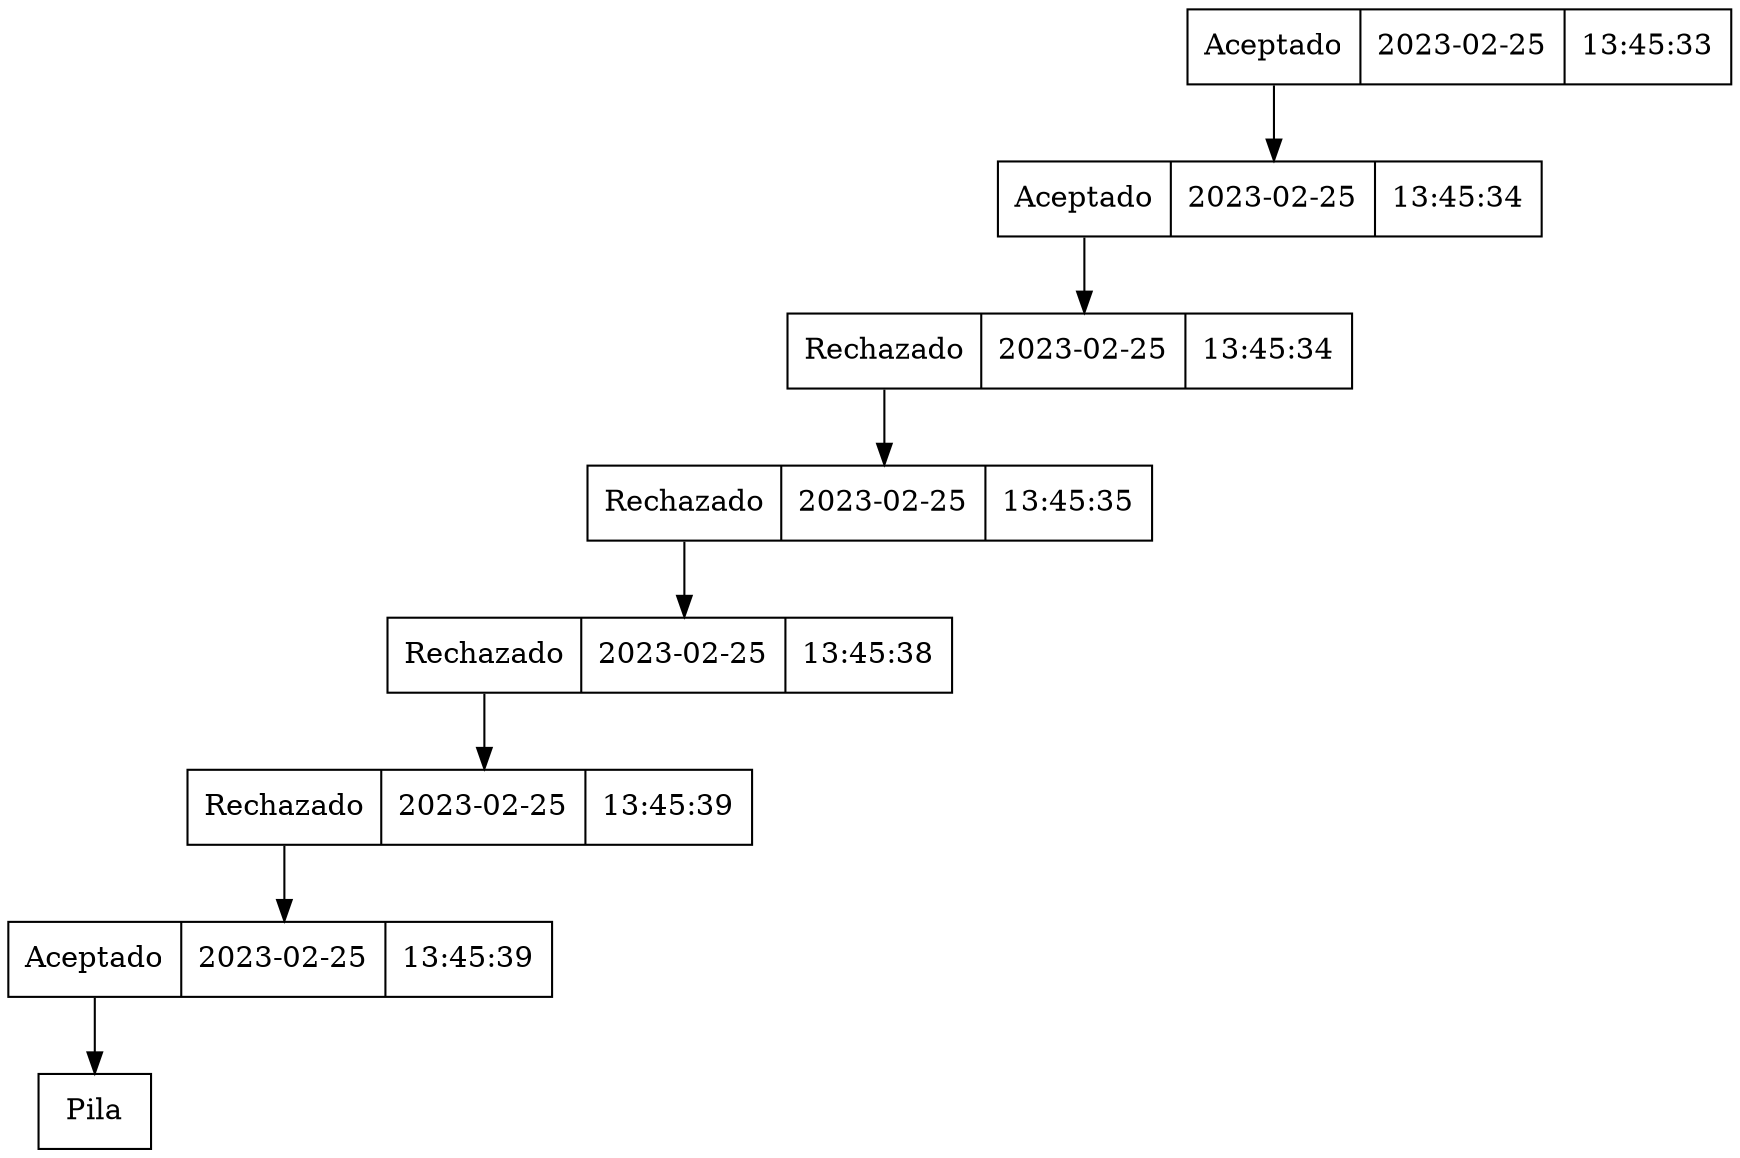 digraph G {
node [shape= record, height = 0.5]
nodo0[label = "<f0>Aceptado|<f1> 2023-02-25|<f2> 13:45:39"]
nodo1[label = "<f0>Rechazado|<f1> 2023-02-25|<f2> 13:45:39"]
nodo2[label = "<f0>Rechazado|<f1> 2023-02-25|<f2> 13:45:38"]
nodo3[label = "<f0>Rechazado|<f1> 2023-02-25|<f2> 13:45:35"]
nodo4[label = "<f0>Rechazado|<f1> 2023-02-25|<f2> 13:45:34"]
nodo5[label = "<f0>Aceptado|<f1> 2023-02-25|<f2> 13:45:34"]
nodo6[label = "<f0>Aceptado|<f1> 2023-02-25|<f2> 13:45:33"]
empty [label="Pila"]
nodo0:f0 -> empty
nodo1:f0 -> nodo0:f1
nodo2:f0 -> nodo1:f1
nodo3:f0 -> nodo2:f1
nodo4:f0 -> nodo3:f1
nodo5:f0 -> nodo4:f1
nodo6:f0 -> nodo5:f1
}